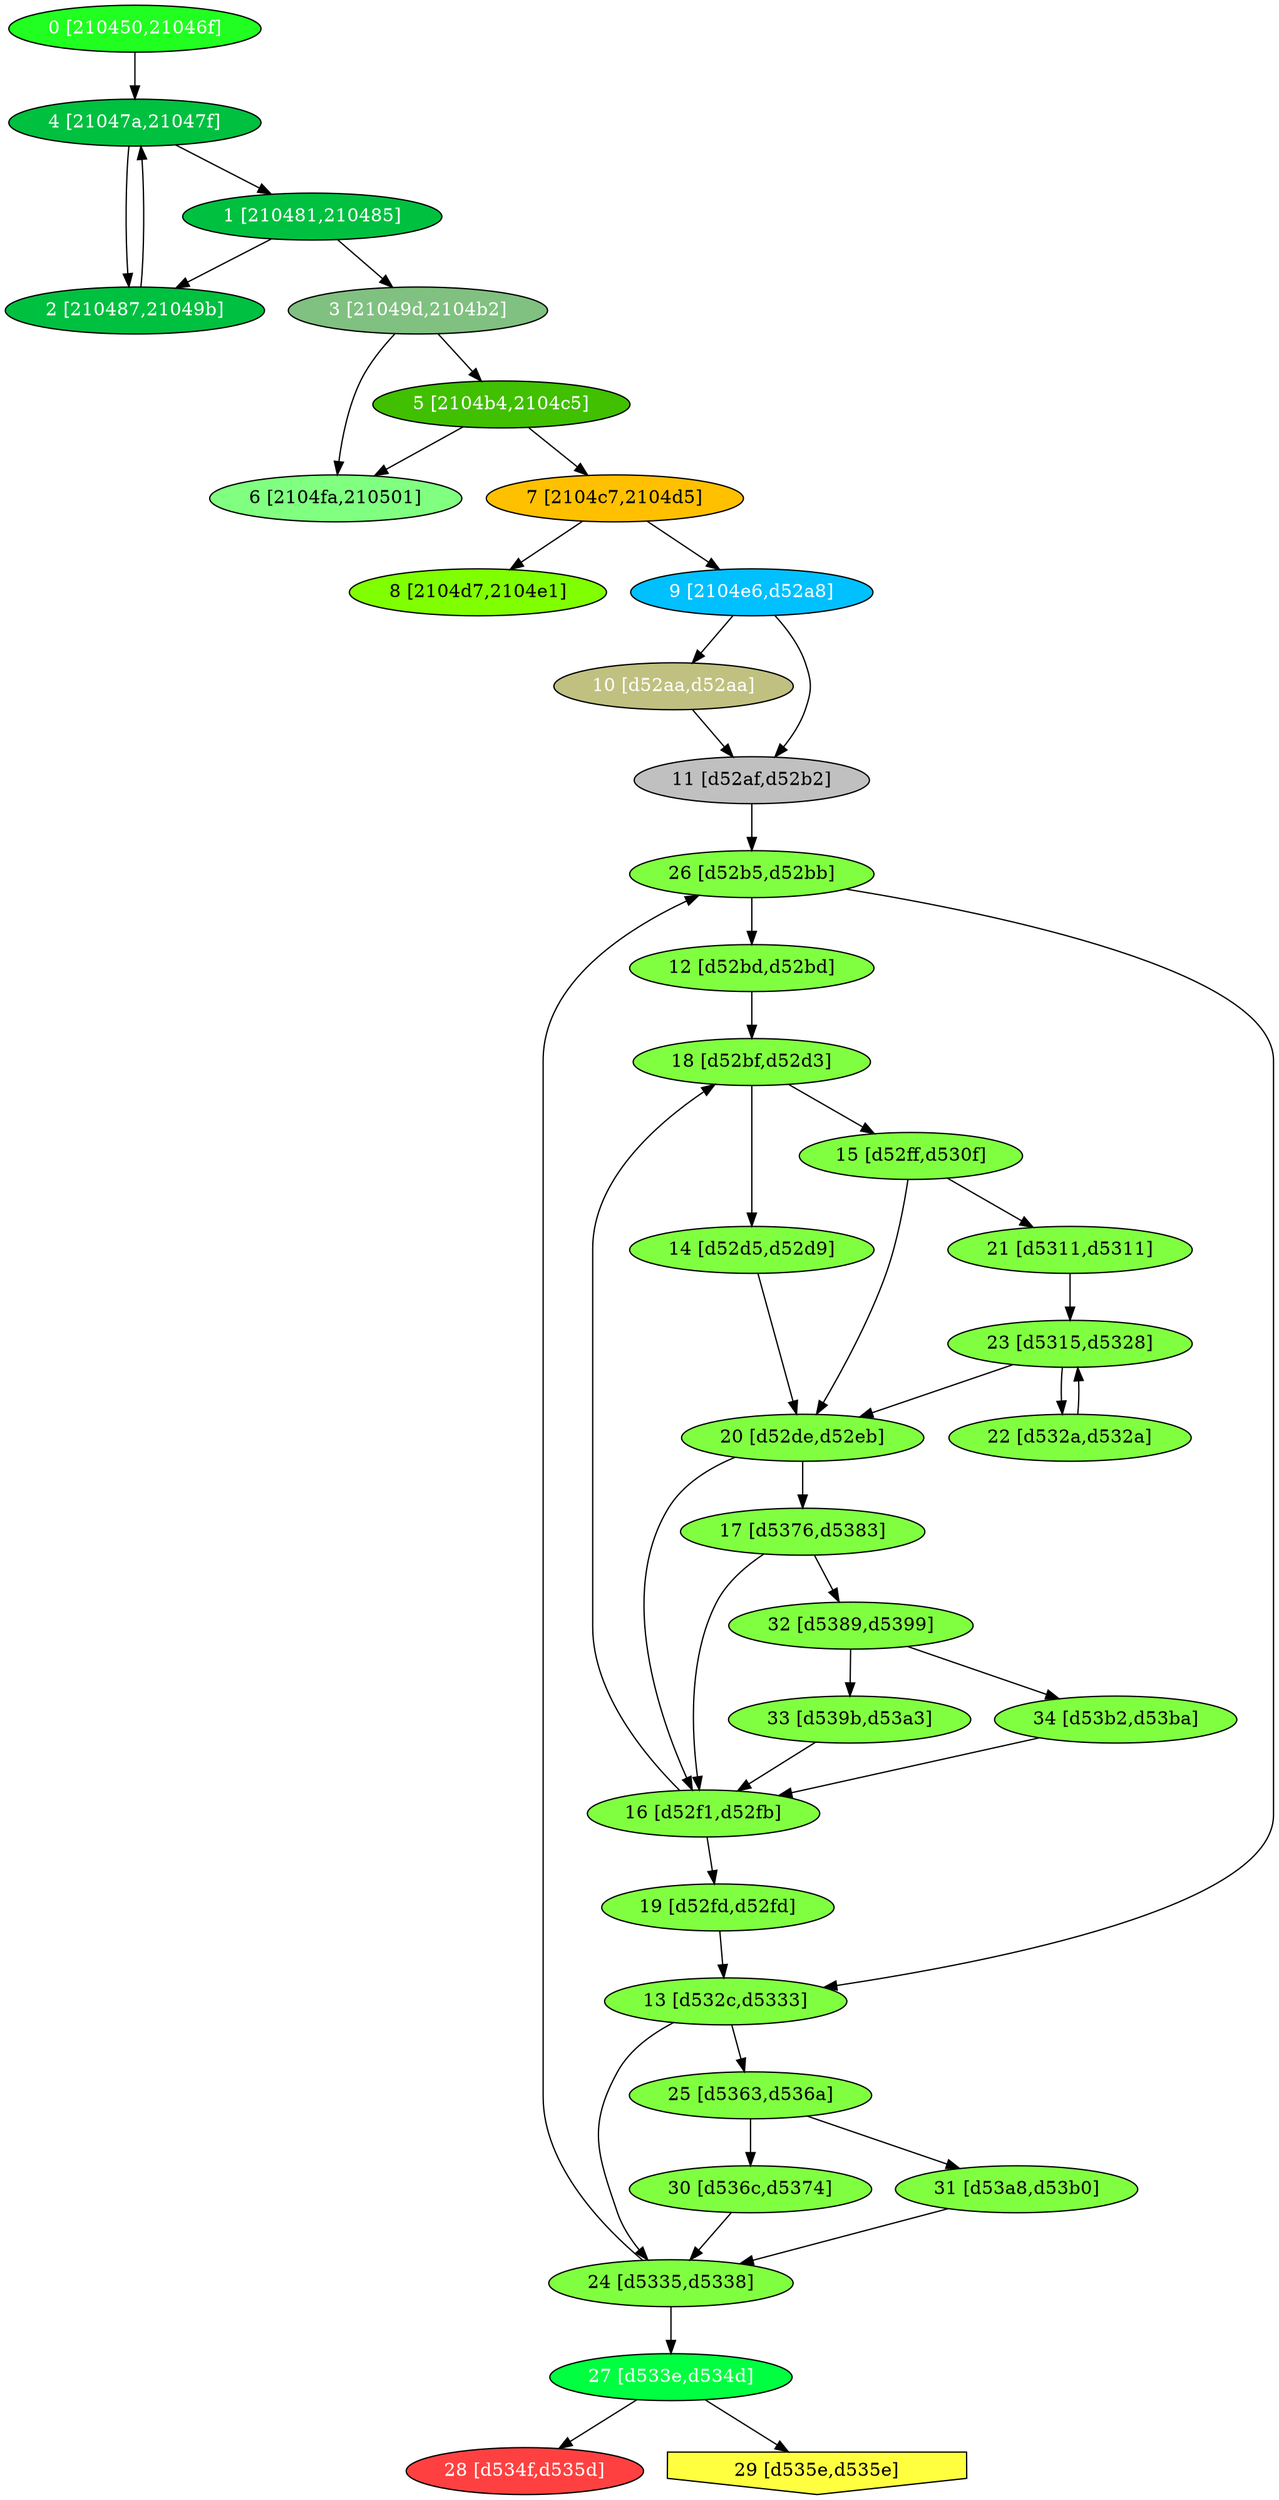diGraph libnss3{
	libnss3_0  [style=filled fillcolor="#20FF20" fontcolor="#ffffff" shape=oval label="0 [210450,21046f]"]
	libnss3_1  [style=filled fillcolor="#00C040" fontcolor="#ffffff" shape=oval label="1 [210481,210485]"]
	libnss3_2  [style=filled fillcolor="#00C040" fontcolor="#ffffff" shape=oval label="2 [210487,21049b]"]
	libnss3_3  [style=filled fillcolor="#80C080" fontcolor="#ffffff" shape=oval label="3 [21049d,2104b2]"]
	libnss3_4  [style=filled fillcolor="#00C040" fontcolor="#ffffff" shape=oval label="4 [21047a,21047f]"]
	libnss3_5  [style=filled fillcolor="#40C000" fontcolor="#ffffff" shape=oval label="5 [2104b4,2104c5]"]
	libnss3_6  [style=filled fillcolor="#80FF80" fontcolor="#000000" shape=oval label="6 [2104fa,210501]"]
	libnss3_7  [style=filled fillcolor="#FFC000" fontcolor="#000000" shape=oval label="7 [2104c7,2104d5]"]
	libnss3_8  [style=filled fillcolor="#80FF00" fontcolor="#000000" shape=oval label="8 [2104d7,2104e1]"]
	libnss3_9  [style=filled fillcolor="#00C0FF" fontcolor="#ffffff" shape=oval label="9 [2104e6,d52a8]"]
	libnss3_a  [style=filled fillcolor="#C0C080" fontcolor="#ffffff" shape=oval label="10 [d52aa,d52aa]"]
	libnss3_b  [style=filled fillcolor="#C0C0C0" fontcolor="#000000" shape=oval label="11 [d52af,d52b2]"]
	libnss3_c  [style=filled fillcolor="#80FF40" fontcolor="#000000" shape=oval label="12 [d52bd,d52bd]"]
	libnss3_d  [style=filled fillcolor="#80FF40" fontcolor="#000000" shape=oval label="13 [d532c,d5333]"]
	libnss3_e  [style=filled fillcolor="#80FF40" fontcolor="#000000" shape=oval label="14 [d52d5,d52d9]"]
	libnss3_f  [style=filled fillcolor="#80FF40" fontcolor="#000000" shape=oval label="15 [d52ff,d530f]"]
	libnss3_10  [style=filled fillcolor="#80FF40" fontcolor="#000000" shape=oval label="16 [d52f1,d52fb]"]
	libnss3_11  [style=filled fillcolor="#80FF40" fontcolor="#000000" shape=oval label="17 [d5376,d5383]"]
	libnss3_12  [style=filled fillcolor="#80FF40" fontcolor="#000000" shape=oval label="18 [d52bf,d52d3]"]
	libnss3_13  [style=filled fillcolor="#80FF40" fontcolor="#000000" shape=oval label="19 [d52fd,d52fd]"]
	libnss3_14  [style=filled fillcolor="#80FF40" fontcolor="#000000" shape=oval label="20 [d52de,d52eb]"]
	libnss3_15  [style=filled fillcolor="#80FF40" fontcolor="#000000" shape=oval label="21 [d5311,d5311]"]
	libnss3_16  [style=filled fillcolor="#80FF40" fontcolor="#000000" shape=oval label="22 [d532a,d532a]"]
	libnss3_17  [style=filled fillcolor="#80FF40" fontcolor="#000000" shape=oval label="23 [d5315,d5328]"]
	libnss3_18  [style=filled fillcolor="#80FF40" fontcolor="#000000" shape=oval label="24 [d5335,d5338]"]
	libnss3_19  [style=filled fillcolor="#80FF40" fontcolor="#000000" shape=oval label="25 [d5363,d536a]"]
	libnss3_1a  [style=filled fillcolor="#80FF40" fontcolor="#000000" shape=oval label="26 [d52b5,d52bb]"]
	libnss3_1b  [style=filled fillcolor="#00FF40" fontcolor="#ffffff" shape=oval label="27 [d533e,d534d]"]
	libnss3_1c  [style=filled fillcolor="#FF4040" fontcolor="#ffffff" shape=oval label="28 [d534f,d535d]"]
	libnss3_1d  [style=filled fillcolor="#FFFF40" fontcolor="#000000" shape=invhouse label="29 [d535e,d535e]"]
	libnss3_1e  [style=filled fillcolor="#80FF40" fontcolor="#000000" shape=oval label="30 [d536c,d5374]"]
	libnss3_1f  [style=filled fillcolor="#80FF40" fontcolor="#000000" shape=oval label="31 [d53a8,d53b0]"]
	libnss3_20  [style=filled fillcolor="#80FF40" fontcolor="#000000" shape=oval label="32 [d5389,d5399]"]
	libnss3_21  [style=filled fillcolor="#80FF40" fontcolor="#000000" shape=oval label="33 [d539b,d53a3]"]
	libnss3_22  [style=filled fillcolor="#80FF40" fontcolor="#000000" shape=oval label="34 [d53b2,d53ba]"]

	libnss3_0 -> libnss3_4
	libnss3_1 -> libnss3_2
	libnss3_1 -> libnss3_3
	libnss3_2 -> libnss3_4
	libnss3_3 -> libnss3_5
	libnss3_3 -> libnss3_6
	libnss3_4 -> libnss3_1
	libnss3_4 -> libnss3_2
	libnss3_5 -> libnss3_6
	libnss3_5 -> libnss3_7
	libnss3_7 -> libnss3_8
	libnss3_7 -> libnss3_9
	libnss3_9 -> libnss3_a
	libnss3_9 -> libnss3_b
	libnss3_a -> libnss3_b
	libnss3_b -> libnss3_1a
	libnss3_c -> libnss3_12
	libnss3_d -> libnss3_18
	libnss3_d -> libnss3_19
	libnss3_e -> libnss3_14
	libnss3_f -> libnss3_14
	libnss3_f -> libnss3_15
	libnss3_10 -> libnss3_12
	libnss3_10 -> libnss3_13
	libnss3_11 -> libnss3_10
	libnss3_11 -> libnss3_20
	libnss3_12 -> libnss3_e
	libnss3_12 -> libnss3_f
	libnss3_13 -> libnss3_d
	libnss3_14 -> libnss3_10
	libnss3_14 -> libnss3_11
	libnss3_15 -> libnss3_17
	libnss3_16 -> libnss3_17
	libnss3_17 -> libnss3_14
	libnss3_17 -> libnss3_16
	libnss3_18 -> libnss3_1a
	libnss3_18 -> libnss3_1b
	libnss3_19 -> libnss3_1e
	libnss3_19 -> libnss3_1f
	libnss3_1a -> libnss3_c
	libnss3_1a -> libnss3_d
	libnss3_1b -> libnss3_1c
	libnss3_1b -> libnss3_1d
	libnss3_1e -> libnss3_18
	libnss3_1f -> libnss3_18
	libnss3_20 -> libnss3_21
	libnss3_20 -> libnss3_22
	libnss3_21 -> libnss3_10
	libnss3_22 -> libnss3_10
}